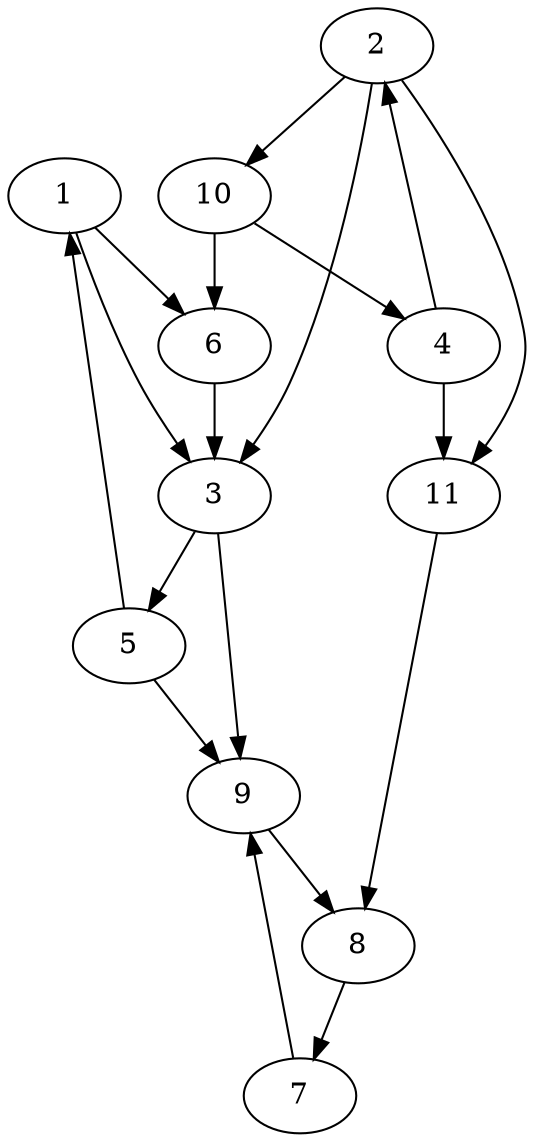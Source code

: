 digraph G { 

1 -> 3
1 -> 6

2 -> 3
2 -> 10
2 -> 11

3 -> 5
3 -> 9

4 -> 2
4 -> 11

5 -> 1
5 -> 9

6 -> 3

7 -> 9

8 -> 7

9 -> 8

10 -> 4
10 -> 6

11 -> 8

}
